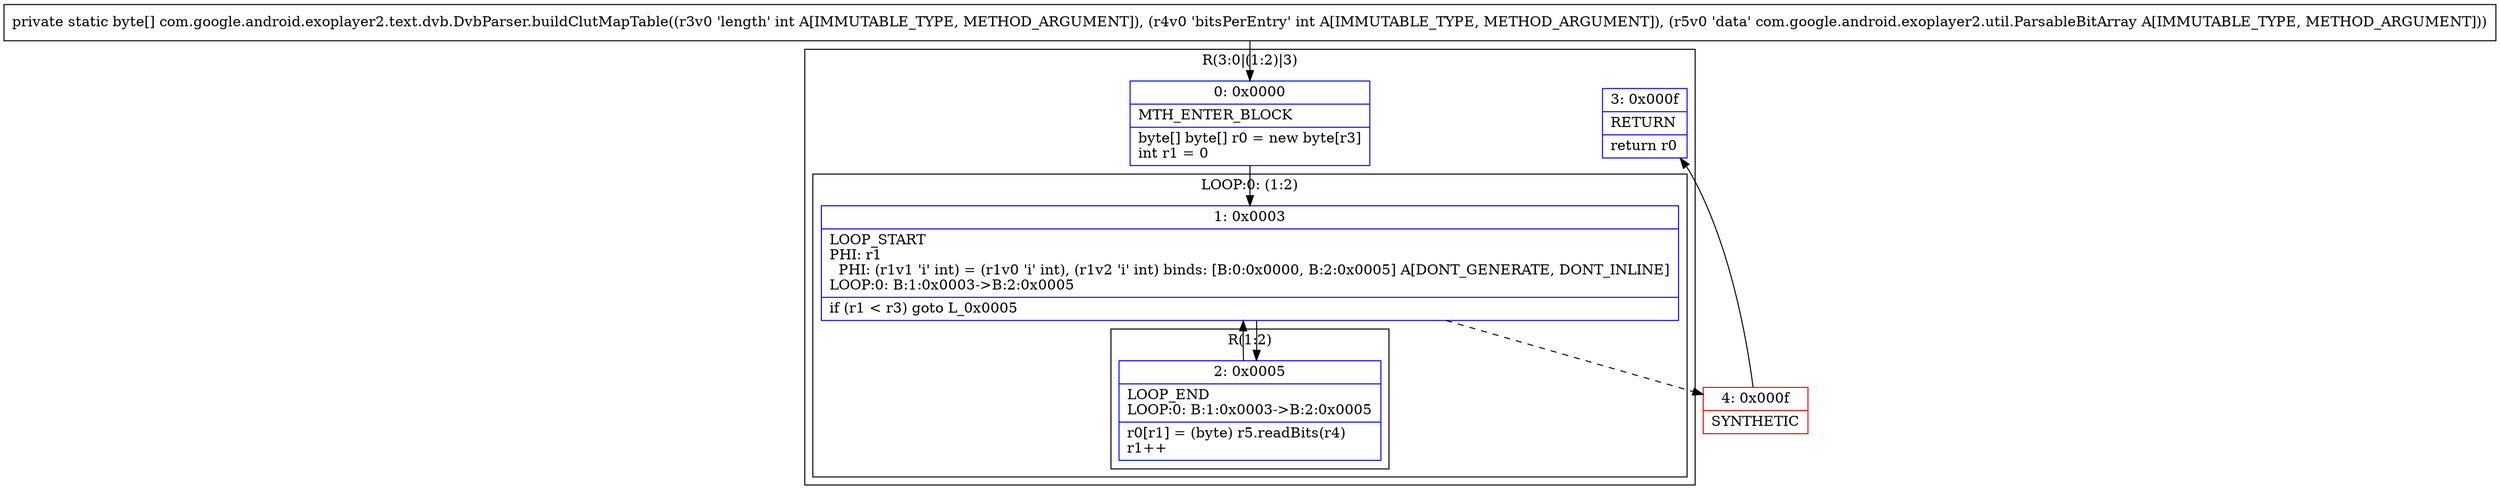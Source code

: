 digraph "CFG forcom.google.android.exoplayer2.text.dvb.DvbParser.buildClutMapTable(IILcom\/google\/android\/exoplayer2\/util\/ParsableBitArray;)[B" {
subgraph cluster_Region_587801208 {
label = "R(3:0|(1:2)|3)";
node [shape=record,color=blue];
Node_0 [shape=record,label="{0\:\ 0x0000|MTH_ENTER_BLOCK\l|byte[] byte[] r0 = new byte[r3]\lint r1 = 0\l}"];
subgraph cluster_LoopRegion_1817199951 {
label = "LOOP:0: (1:2)";
node [shape=record,color=blue];
Node_1 [shape=record,label="{1\:\ 0x0003|LOOP_START\lPHI: r1 \l  PHI: (r1v1 'i' int) = (r1v0 'i' int), (r1v2 'i' int) binds: [B:0:0x0000, B:2:0x0005] A[DONT_GENERATE, DONT_INLINE]\lLOOP:0: B:1:0x0003\-\>B:2:0x0005\l|if (r1 \< r3) goto L_0x0005\l}"];
subgraph cluster_Region_1729442574 {
label = "R(1:2)";
node [shape=record,color=blue];
Node_2 [shape=record,label="{2\:\ 0x0005|LOOP_END\lLOOP:0: B:1:0x0003\-\>B:2:0x0005\l|r0[r1] = (byte) r5.readBits(r4)\lr1++\l}"];
}
}
Node_3 [shape=record,label="{3\:\ 0x000f|RETURN\l|return r0\l}"];
}
Node_4 [shape=record,color=red,label="{4\:\ 0x000f|SYNTHETIC\l}"];
MethodNode[shape=record,label="{private static byte[] com.google.android.exoplayer2.text.dvb.DvbParser.buildClutMapTable((r3v0 'length' int A[IMMUTABLE_TYPE, METHOD_ARGUMENT]), (r4v0 'bitsPerEntry' int A[IMMUTABLE_TYPE, METHOD_ARGUMENT]), (r5v0 'data' com.google.android.exoplayer2.util.ParsableBitArray A[IMMUTABLE_TYPE, METHOD_ARGUMENT])) }"];
MethodNode -> Node_0;
Node_0 -> Node_1;
Node_1 -> Node_2;
Node_1 -> Node_4[style=dashed];
Node_2 -> Node_1;
Node_4 -> Node_3;
}

